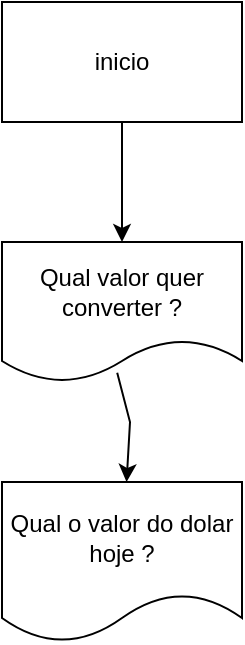 <mxfile version="21.5.0" type="device">
  <diagram name="Página-1" id="b0lWvYYujPtVWWT7_rLK">
    <mxGraphModel dx="1050" dy="573" grid="1" gridSize="10" guides="1" tooltips="1" connect="1" arrows="1" fold="1" page="1" pageScale="1" pageWidth="827" pageHeight="1169" math="0" shadow="0">
      <root>
        <mxCell id="0" />
        <mxCell id="1" parent="0" />
        <mxCell id="CH-Ta-xup4o2wQbhwkUd-7" style="edgeStyle=orthogonalEdgeStyle;rounded=0;orthogonalLoop=1;jettySize=auto;html=1;exitX=0.5;exitY=1;exitDx=0;exitDy=0;" edge="1" parent="1" source="CH-Ta-xup4o2wQbhwkUd-1" target="CH-Ta-xup4o2wQbhwkUd-3">
          <mxGeometry relative="1" as="geometry" />
        </mxCell>
        <mxCell id="CH-Ta-xup4o2wQbhwkUd-1" value="inicio" style="rounded=0;whiteSpace=wrap;html=1;" vertex="1" parent="1">
          <mxGeometry x="350" y="30" width="120" height="60" as="geometry" />
        </mxCell>
        <mxCell id="CH-Ta-xup4o2wQbhwkUd-3" value="Qual valor quer converter ?" style="shape=document;whiteSpace=wrap;html=1;boundedLbl=1;" vertex="1" parent="1">
          <mxGeometry x="350" y="150" width="120" height="70" as="geometry" />
        </mxCell>
        <mxCell id="CH-Ta-xup4o2wQbhwkUd-8" value="Qual o valor do dolar hoje ?" style="shape=document;whiteSpace=wrap;html=1;boundedLbl=1;" vertex="1" parent="1">
          <mxGeometry x="350" y="270" width="120" height="80" as="geometry" />
        </mxCell>
        <mxCell id="CH-Ta-xup4o2wQbhwkUd-12" value="" style="endArrow=classic;html=1;rounded=0;exitX=0.48;exitY=0.934;exitDx=0;exitDy=0;exitPerimeter=0;" edge="1" parent="1" source="CH-Ta-xup4o2wQbhwkUd-3" target="CH-Ta-xup4o2wQbhwkUd-8">
          <mxGeometry width="50" height="50" relative="1" as="geometry">
            <mxPoint x="370" y="270" as="sourcePoint" />
            <mxPoint x="420" y="220" as="targetPoint" />
            <Array as="points">
              <mxPoint x="414" y="240" />
            </Array>
          </mxGeometry>
        </mxCell>
      </root>
    </mxGraphModel>
  </diagram>
</mxfile>
